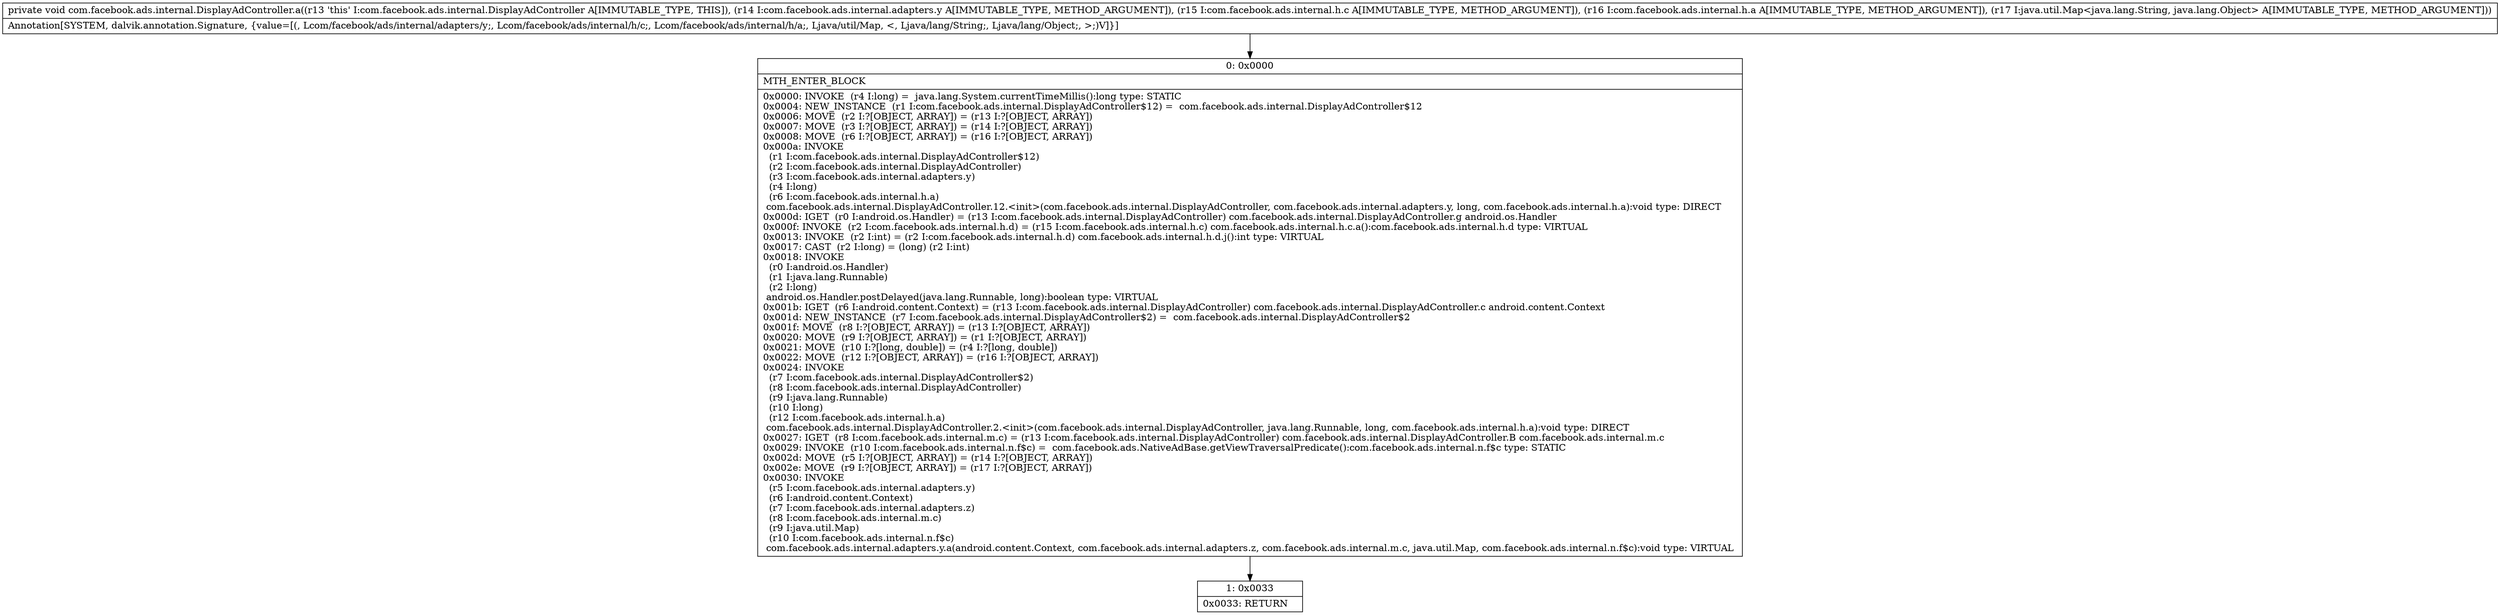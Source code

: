 digraph "CFG forcom.facebook.ads.internal.DisplayAdController.a(Lcom\/facebook\/ads\/internal\/adapters\/y;Lcom\/facebook\/ads\/internal\/h\/c;Lcom\/facebook\/ads\/internal\/h\/a;Ljava\/util\/Map;)V" {
Node_0 [shape=record,label="{0\:\ 0x0000|MTH_ENTER_BLOCK\l|0x0000: INVOKE  (r4 I:long) =  java.lang.System.currentTimeMillis():long type: STATIC \l0x0004: NEW_INSTANCE  (r1 I:com.facebook.ads.internal.DisplayAdController$12) =  com.facebook.ads.internal.DisplayAdController$12 \l0x0006: MOVE  (r2 I:?[OBJECT, ARRAY]) = (r13 I:?[OBJECT, ARRAY]) \l0x0007: MOVE  (r3 I:?[OBJECT, ARRAY]) = (r14 I:?[OBJECT, ARRAY]) \l0x0008: MOVE  (r6 I:?[OBJECT, ARRAY]) = (r16 I:?[OBJECT, ARRAY]) \l0x000a: INVOKE  \l  (r1 I:com.facebook.ads.internal.DisplayAdController$12)\l  (r2 I:com.facebook.ads.internal.DisplayAdController)\l  (r3 I:com.facebook.ads.internal.adapters.y)\l  (r4 I:long)\l  (r6 I:com.facebook.ads.internal.h.a)\l com.facebook.ads.internal.DisplayAdController.12.\<init\>(com.facebook.ads.internal.DisplayAdController, com.facebook.ads.internal.adapters.y, long, com.facebook.ads.internal.h.a):void type: DIRECT \l0x000d: IGET  (r0 I:android.os.Handler) = (r13 I:com.facebook.ads.internal.DisplayAdController) com.facebook.ads.internal.DisplayAdController.g android.os.Handler \l0x000f: INVOKE  (r2 I:com.facebook.ads.internal.h.d) = (r15 I:com.facebook.ads.internal.h.c) com.facebook.ads.internal.h.c.a():com.facebook.ads.internal.h.d type: VIRTUAL \l0x0013: INVOKE  (r2 I:int) = (r2 I:com.facebook.ads.internal.h.d) com.facebook.ads.internal.h.d.j():int type: VIRTUAL \l0x0017: CAST  (r2 I:long) = (long) (r2 I:int) \l0x0018: INVOKE  \l  (r0 I:android.os.Handler)\l  (r1 I:java.lang.Runnable)\l  (r2 I:long)\l android.os.Handler.postDelayed(java.lang.Runnable, long):boolean type: VIRTUAL \l0x001b: IGET  (r6 I:android.content.Context) = (r13 I:com.facebook.ads.internal.DisplayAdController) com.facebook.ads.internal.DisplayAdController.c android.content.Context \l0x001d: NEW_INSTANCE  (r7 I:com.facebook.ads.internal.DisplayAdController$2) =  com.facebook.ads.internal.DisplayAdController$2 \l0x001f: MOVE  (r8 I:?[OBJECT, ARRAY]) = (r13 I:?[OBJECT, ARRAY]) \l0x0020: MOVE  (r9 I:?[OBJECT, ARRAY]) = (r1 I:?[OBJECT, ARRAY]) \l0x0021: MOVE  (r10 I:?[long, double]) = (r4 I:?[long, double]) \l0x0022: MOVE  (r12 I:?[OBJECT, ARRAY]) = (r16 I:?[OBJECT, ARRAY]) \l0x0024: INVOKE  \l  (r7 I:com.facebook.ads.internal.DisplayAdController$2)\l  (r8 I:com.facebook.ads.internal.DisplayAdController)\l  (r9 I:java.lang.Runnable)\l  (r10 I:long)\l  (r12 I:com.facebook.ads.internal.h.a)\l com.facebook.ads.internal.DisplayAdController.2.\<init\>(com.facebook.ads.internal.DisplayAdController, java.lang.Runnable, long, com.facebook.ads.internal.h.a):void type: DIRECT \l0x0027: IGET  (r8 I:com.facebook.ads.internal.m.c) = (r13 I:com.facebook.ads.internal.DisplayAdController) com.facebook.ads.internal.DisplayAdController.B com.facebook.ads.internal.m.c \l0x0029: INVOKE  (r10 I:com.facebook.ads.internal.n.f$c) =  com.facebook.ads.NativeAdBase.getViewTraversalPredicate():com.facebook.ads.internal.n.f$c type: STATIC \l0x002d: MOVE  (r5 I:?[OBJECT, ARRAY]) = (r14 I:?[OBJECT, ARRAY]) \l0x002e: MOVE  (r9 I:?[OBJECT, ARRAY]) = (r17 I:?[OBJECT, ARRAY]) \l0x0030: INVOKE  \l  (r5 I:com.facebook.ads.internal.adapters.y)\l  (r6 I:android.content.Context)\l  (r7 I:com.facebook.ads.internal.adapters.z)\l  (r8 I:com.facebook.ads.internal.m.c)\l  (r9 I:java.util.Map)\l  (r10 I:com.facebook.ads.internal.n.f$c)\l com.facebook.ads.internal.adapters.y.a(android.content.Context, com.facebook.ads.internal.adapters.z, com.facebook.ads.internal.m.c, java.util.Map, com.facebook.ads.internal.n.f$c):void type: VIRTUAL \l}"];
Node_1 [shape=record,label="{1\:\ 0x0033|0x0033: RETURN   \l}"];
MethodNode[shape=record,label="{private void com.facebook.ads.internal.DisplayAdController.a((r13 'this' I:com.facebook.ads.internal.DisplayAdController A[IMMUTABLE_TYPE, THIS]), (r14 I:com.facebook.ads.internal.adapters.y A[IMMUTABLE_TYPE, METHOD_ARGUMENT]), (r15 I:com.facebook.ads.internal.h.c A[IMMUTABLE_TYPE, METHOD_ARGUMENT]), (r16 I:com.facebook.ads.internal.h.a A[IMMUTABLE_TYPE, METHOD_ARGUMENT]), (r17 I:java.util.Map\<java.lang.String, java.lang.Object\> A[IMMUTABLE_TYPE, METHOD_ARGUMENT]))  | Annotation[SYSTEM, dalvik.annotation.Signature, \{value=[(, Lcom\/facebook\/ads\/internal\/adapters\/y;, Lcom\/facebook\/ads\/internal\/h\/c;, Lcom\/facebook\/ads\/internal\/h\/a;, Ljava\/util\/Map, \<, Ljava\/lang\/String;, Ljava\/lang\/Object;, \>;)V]\}]\l}"];
MethodNode -> Node_0;
Node_0 -> Node_1;
}

